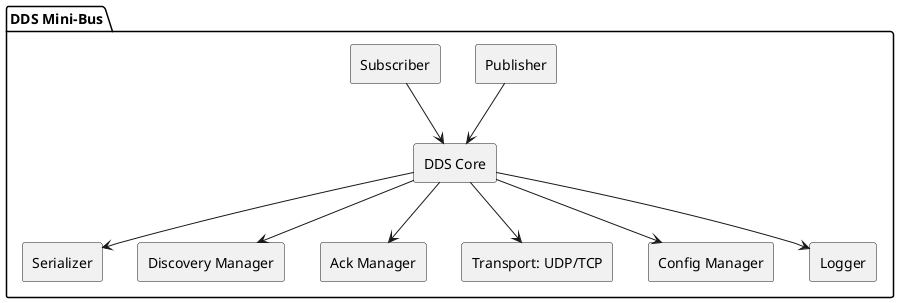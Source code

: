 @startuml
skinparam componentStyle rectangle
package "DDS Mini-Bus" {
[DDS Core]
[Publisher]
[Subscriber]
[Serializer]
[Discovery Manager]
[Ack Manager]
[Transport: UDP/TCP]
[Config Manager]
[Logger]
}
[Publisher] --> [DDS Core]
[Subscriber] --> [DDS Core]
[DDS Core] --> [Serializer]
[DDS Core] --> [Discovery Manager]
[DDS Core] --> [Ack Manager]
[DDS Core] --> [Transport: UDP/TCP]
[DDS Core] --> [Logger]
[DDS Core] --> [Config Manager]
@enduml